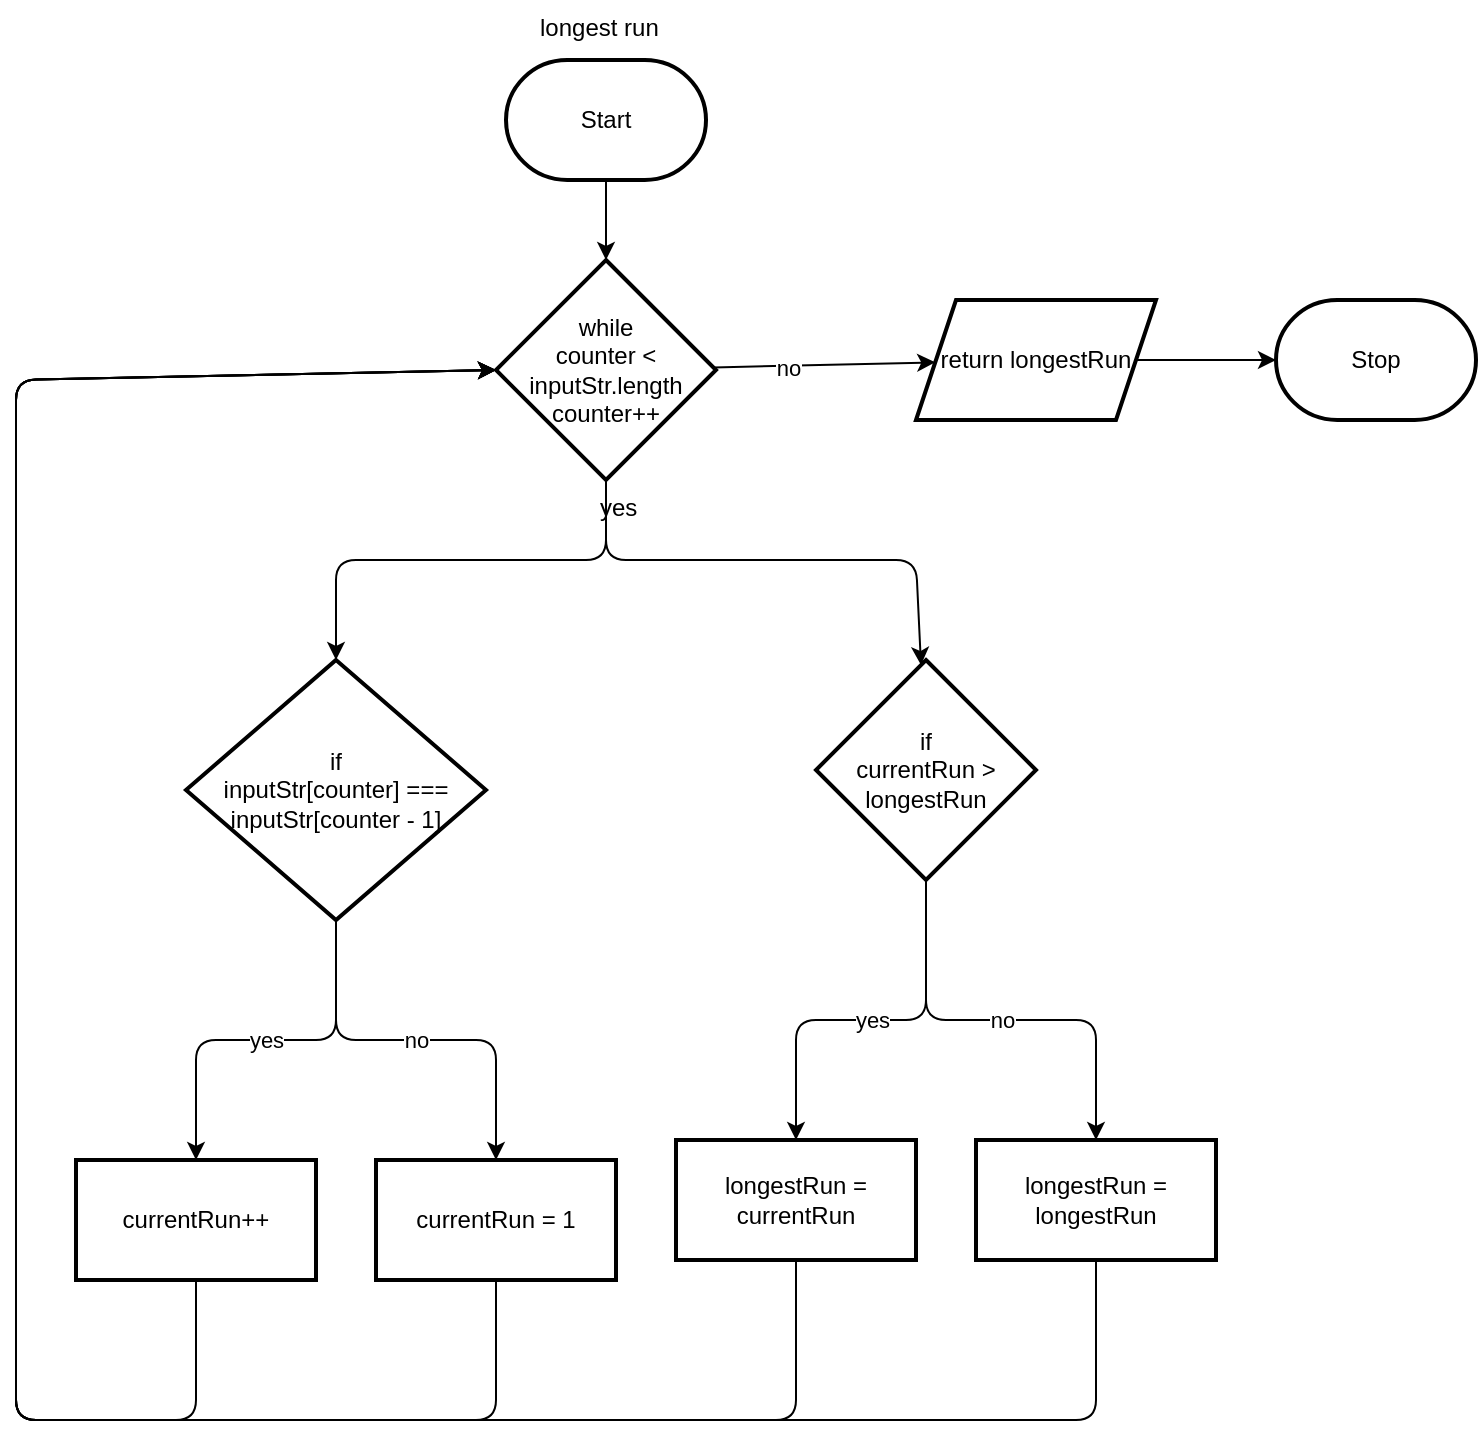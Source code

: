 <mxfile>
    <diagram id="tm1QJcDh85OMb0p2jY4s" name="Page-1">
        <mxGraphModel dx="617" dy="982" grid="1" gridSize="10" guides="1" tooltips="1" connect="1" arrows="1" fold="1" page="1" pageScale="1" pageWidth="850" pageHeight="1100" math="0" shadow="0">
            <root>
                <mxCell id="0"/>
                <mxCell id="1" parent="0"/>
                <mxCell id="4" value="" style="edgeStyle=none;html=1;" edge="1" parent="1" source="2" target="3">
                    <mxGeometry relative="1" as="geometry"/>
                </mxCell>
                <mxCell id="2" value="Start" style="strokeWidth=2;html=1;shape=mxgraph.flowchart.terminator;whiteSpace=wrap;" vertex="1" parent="1">
                    <mxGeometry x="315" y="30" width="100" height="60" as="geometry"/>
                </mxCell>
                <mxCell id="10" value="" style="edgeStyle=none;html=1;exitX=0.5;exitY=1;exitDx=0;exitDy=0;" edge="1" parent="1" source="3" target="9">
                    <mxGeometry relative="1" as="geometry">
                        <mxPoint x="260" y="300" as="sourcePoint"/>
                        <Array as="points">
                            <mxPoint x="365" y="280"/>
                            <mxPoint x="230" y="280"/>
                        </Array>
                    </mxGeometry>
                </mxCell>
                <mxCell id="27" value="" style="edgeStyle=none;html=1;" edge="1" parent="1" source="3" target="26">
                    <mxGeometry relative="1" as="geometry">
                        <Array as="points">
                            <mxPoint x="365" y="280"/>
                            <mxPoint x="520" y="280"/>
                        </Array>
                    </mxGeometry>
                </mxCell>
                <mxCell id="33" value="" style="edgeStyle=none;html=1;" edge="1" parent="1" source="3" target="32">
                    <mxGeometry relative="1" as="geometry"/>
                </mxCell>
                <mxCell id="35" value="no" style="edgeLabel;html=1;align=center;verticalAlign=middle;resizable=0;points=[];" vertex="1" connectable="0" parent="33">
                    <mxGeometry x="-0.337" y="-1" relative="1" as="geometry">
                        <mxPoint as="offset"/>
                    </mxGeometry>
                </mxCell>
                <mxCell id="3" value="while&lt;br&gt;counter &amp;lt; inputStr.length&lt;br&gt;counter++" style="rhombus;whiteSpace=wrap;html=1;strokeWidth=2;" vertex="1" parent="1">
                    <mxGeometry x="310" y="130" width="110" height="110" as="geometry"/>
                </mxCell>
                <mxCell id="20" value="yes" style="edgeStyle=none;html=1;" edge="1" parent="1" source="9" target="11">
                    <mxGeometry relative="1" as="geometry">
                        <Array as="points">
                            <mxPoint x="230" y="520"/>
                            <mxPoint x="160" y="520"/>
                        </Array>
                    </mxGeometry>
                </mxCell>
                <mxCell id="21" value="no" style="edgeStyle=none;html=1;" edge="1" parent="1" source="9" target="13">
                    <mxGeometry relative="1" as="geometry">
                        <Array as="points">
                            <mxPoint x="230" y="520"/>
                            <mxPoint x="310" y="520"/>
                        </Array>
                    </mxGeometry>
                </mxCell>
                <mxCell id="9" value="if&lt;br&gt;inputStr[counter] ===&lt;br&gt;inputStr[counter - 1]" style="rhombus;whiteSpace=wrap;html=1;strokeWidth=2;" vertex="1" parent="1">
                    <mxGeometry x="155" y="330" width="150" height="130" as="geometry"/>
                </mxCell>
                <mxCell id="63" value="" style="edgeStyle=none;html=1;fontColor=#000000;entryX=0;entryY=0.5;entryDx=0;entryDy=0;" edge="1" parent="1" source="11" target="3">
                    <mxGeometry relative="1" as="geometry">
                        <Array as="points">
                            <mxPoint x="160" y="710"/>
                            <mxPoint x="70" y="710"/>
                            <mxPoint x="70" y="190"/>
                        </Array>
                    </mxGeometry>
                </mxCell>
                <mxCell id="11" value="currentRun++" style="whiteSpace=wrap;html=1;strokeWidth=2;" vertex="1" parent="1">
                    <mxGeometry x="100" y="580" width="120" height="60" as="geometry"/>
                </mxCell>
                <mxCell id="62" value="" style="edgeStyle=none;html=1;fontColor=#000000;entryX=0;entryY=0.5;entryDx=0;entryDy=0;" edge="1" parent="1" source="13" target="3">
                    <mxGeometry relative="1" as="geometry">
                        <Array as="points">
                            <mxPoint x="310" y="710"/>
                            <mxPoint x="70" y="710"/>
                            <mxPoint x="70" y="190"/>
                        </Array>
                    </mxGeometry>
                </mxCell>
                <mxCell id="13" value="currentRun = 1" style="whiteSpace=wrap;html=1;strokeWidth=2;" vertex="1" parent="1">
                    <mxGeometry x="250" y="580" width="120" height="60" as="geometry"/>
                </mxCell>
                <mxCell id="26" value="if&lt;br&gt;currentRun &amp;gt; longestRun" style="rhombus;whiteSpace=wrap;html=1;strokeWidth=2;" vertex="1" parent="1">
                    <mxGeometry x="470" y="330" width="110" height="110" as="geometry"/>
                </mxCell>
                <mxCell id="28" value="yes" style="edgeStyle=none;html=1;exitX=0.5;exitY=1;exitDx=0;exitDy=0;" edge="1" parent="1" target="30" source="26">
                    <mxGeometry relative="1" as="geometry">
                        <mxPoint x="530" y="450" as="sourcePoint"/>
                        <Array as="points">
                            <mxPoint x="525" y="510"/>
                            <mxPoint x="460" y="510"/>
                        </Array>
                    </mxGeometry>
                </mxCell>
                <mxCell id="29" value="no" style="edgeStyle=none;html=1;exitX=0.5;exitY=1;exitDx=0;exitDy=0;" edge="1" parent="1" target="31" source="26">
                    <mxGeometry relative="1" as="geometry">
                        <mxPoint x="530" y="450" as="sourcePoint"/>
                        <Array as="points">
                            <mxPoint x="525" y="510"/>
                            <mxPoint x="610" y="510"/>
                        </Array>
                    </mxGeometry>
                </mxCell>
                <mxCell id="61" value="" style="edgeStyle=none;html=1;fontColor=#000000;entryX=0;entryY=0.5;entryDx=0;entryDy=0;" edge="1" parent="1" source="30" target="3">
                    <mxGeometry relative="1" as="geometry">
                        <mxPoint x="173.333" y="170" as="targetPoint"/>
                        <Array as="points">
                            <mxPoint x="460" y="710"/>
                            <mxPoint x="70" y="710"/>
                            <mxPoint x="70" y="190"/>
                        </Array>
                    </mxGeometry>
                </mxCell>
                <mxCell id="30" value="longestRun = currentRun" style="whiteSpace=wrap;html=1;strokeWidth=2;" vertex="1" parent="1">
                    <mxGeometry x="400" y="570" width="120" height="60" as="geometry"/>
                </mxCell>
                <mxCell id="60" value="" style="edgeStyle=none;html=1;fontColor=#000000;entryX=0;entryY=0.5;entryDx=0;entryDy=0;" edge="1" parent="1" source="31" target="3">
                    <mxGeometry relative="1" as="geometry">
                        <mxPoint x="300" y="190" as="targetPoint"/>
                        <Array as="points">
                            <mxPoint x="610" y="710"/>
                            <mxPoint x="70" y="710"/>
                            <mxPoint x="70" y="190"/>
                        </Array>
                    </mxGeometry>
                </mxCell>
                <mxCell id="31" value="longestRun = longestRun" style="whiteSpace=wrap;html=1;strokeWidth=2;" vertex="1" parent="1">
                    <mxGeometry x="550" y="570" width="120" height="60" as="geometry"/>
                </mxCell>
                <mxCell id="65" value="" style="edgeStyle=none;html=1;fontColor=#000000;" edge="1" parent="1" source="32" target="64">
                    <mxGeometry relative="1" as="geometry"/>
                </mxCell>
                <mxCell id="32" value="return longestRun" style="shape=parallelogram;perimeter=parallelogramPerimeter;whiteSpace=wrap;html=1;fixedSize=1;strokeWidth=2;" vertex="1" parent="1">
                    <mxGeometry x="520" y="150" width="120" height="60" as="geometry"/>
                </mxCell>
                <mxCell id="36" value="&lt;font color=&quot;#000000&quot;&gt;yes&lt;/font&gt;" style="text;whiteSpace=wrap;html=1;" vertex="1" parent="1">
                    <mxGeometry x="360" y="240" width="50" height="40" as="geometry"/>
                </mxCell>
                <mxCell id="37" value="&lt;font color=&quot;#000000&quot;&gt;longest run&lt;/font&gt;" style="text;whiteSpace=wrap;html=1;" vertex="1" parent="1">
                    <mxGeometry x="330" width="90" height="40" as="geometry"/>
                </mxCell>
                <mxCell id="64" value="Stop" style="strokeWidth=2;html=1;shape=mxgraph.flowchart.terminator;whiteSpace=wrap;fontColor=#000000;" vertex="1" parent="1">
                    <mxGeometry x="700" y="150" width="100" height="60" as="geometry"/>
                </mxCell>
            </root>
        </mxGraphModel>
    </diagram>
</mxfile>